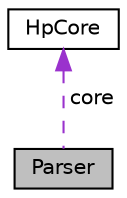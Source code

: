 digraph "Parser"
{
  edge [fontname="Helvetica",fontsize="10",labelfontname="Helvetica",labelfontsize="10"];
  node [fontname="Helvetica",fontsize="10",shape=record];
  Node1 [label="Parser",height=0.2,width=0.4,color="black", fillcolor="grey75", style="filled", fontcolor="black"];
  Node2 -> Node1 [dir="back",color="darkorchid3",fontsize="10",style="dashed",label=" core" ,fontname="Helvetica"];
  Node2 [label="HpCore",height=0.2,width=0.4,color="black", fillcolor="white", style="filled",URL="$classHpCore.html",tooltip="core class of ModHPS "];
}
